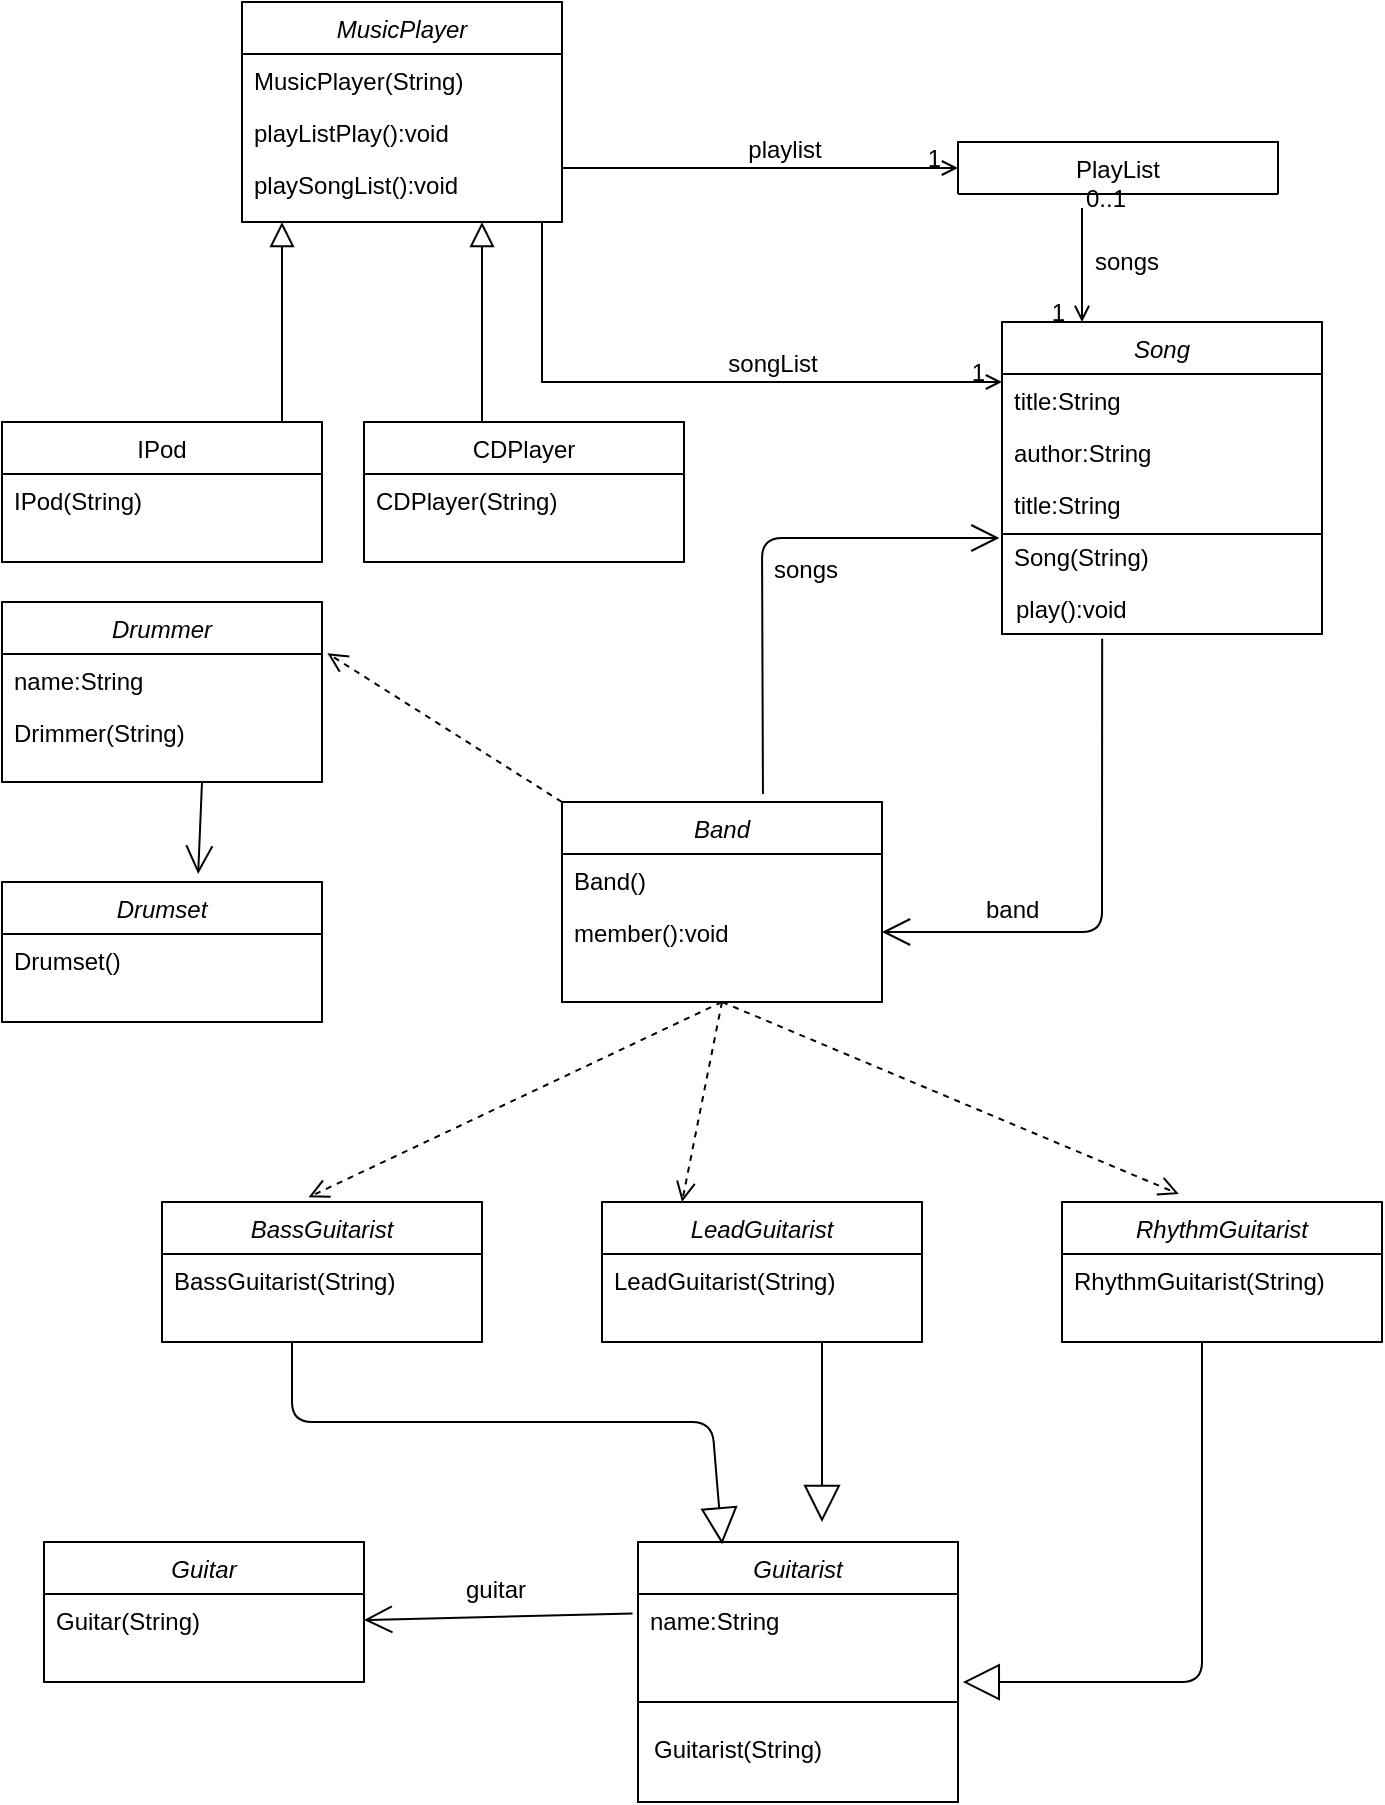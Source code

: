 <mxfile version="12.7.9" type="google"><diagram id="C5RBs43oDa-KdzZeNtuy" name="Page-1"><mxGraphModel dx="1264" dy="565" grid="1" gridSize="10" guides="1" tooltips="1" connect="1" arrows="1" fold="1" page="1" pageScale="1" pageWidth="827" pageHeight="1169" math="0" shadow="0"><root><object label="" id="WIyWlLk6GJQsqaUBKTNV-0"><mxCell/></object><mxCell id="WIyWlLk6GJQsqaUBKTNV-1" parent="WIyWlLk6GJQsqaUBKTNV-0"/><mxCell id="zkfFHV4jXpPFQw0GAbJ--0" value="MusicPlayer" style="swimlane;fontStyle=2;align=center;verticalAlign=top;childLayout=stackLayout;horizontal=1;startSize=26;horizontalStack=0;resizeParent=1;resizeLast=0;collapsible=1;marginBottom=0;rounded=0;shadow=0;strokeWidth=1;" parent="WIyWlLk6GJQsqaUBKTNV-1" vertex="1"><mxGeometry x="150" y="50" width="160" height="110" as="geometry"><mxRectangle x="230" y="140" width="160" height="26" as="alternateBounds"/></mxGeometry></mxCell><mxCell id="zkfFHV4jXpPFQw0GAbJ--1" value="MusicPlayer(String)" style="text;align=left;verticalAlign=top;spacingLeft=4;spacingRight=4;overflow=hidden;rotatable=0;points=[[0,0.5],[1,0.5]];portConstraint=eastwest;" parent="zkfFHV4jXpPFQw0GAbJ--0" vertex="1"><mxGeometry y="26" width="160" height="26" as="geometry"/></mxCell><mxCell id="zkfFHV4jXpPFQw0GAbJ--2" value="playListPlay():void" style="text;align=left;verticalAlign=top;spacingLeft=4;spacingRight=4;overflow=hidden;rotatable=0;points=[[0,0.5],[1,0.5]];portConstraint=eastwest;rounded=0;shadow=0;html=0;" parent="zkfFHV4jXpPFQw0GAbJ--0" vertex="1"><mxGeometry y="52" width="160" height="26" as="geometry"/></mxCell><mxCell id="zkfFHV4jXpPFQw0GAbJ--3" value="playSongList():void" style="text;align=left;verticalAlign=top;spacingLeft=4;spacingRight=4;overflow=hidden;rotatable=0;points=[[0,0.5],[1,0.5]];portConstraint=eastwest;rounded=0;shadow=0;html=0;" parent="zkfFHV4jXpPFQw0GAbJ--0" vertex="1"><mxGeometry y="78" width="160" height="26" as="geometry"/></mxCell><mxCell id="zkfFHV4jXpPFQw0GAbJ--6" value="IPod" style="swimlane;fontStyle=0;align=center;verticalAlign=top;childLayout=stackLayout;horizontal=1;startSize=26;horizontalStack=0;resizeParent=1;resizeLast=0;collapsible=1;marginBottom=0;rounded=0;shadow=0;strokeWidth=1;" parent="WIyWlLk6GJQsqaUBKTNV-1" vertex="1"><mxGeometry x="30" y="260" width="160" height="70" as="geometry"><mxRectangle x="30" y="260" width="160" height="26" as="alternateBounds"/></mxGeometry></mxCell><mxCell id="zkfFHV4jXpPFQw0GAbJ--7" value="IPod(String)" style="text;align=left;verticalAlign=top;spacingLeft=4;spacingRight=4;overflow=hidden;rotatable=0;points=[[0,0.5],[1,0.5]];portConstraint=eastwest;" parent="zkfFHV4jXpPFQw0GAbJ--6" vertex="1"><mxGeometry y="26" width="160" height="26" as="geometry"/></mxCell><mxCell id="zkfFHV4jXpPFQw0GAbJ--12" value="" style="endArrow=block;endSize=10;endFill=0;shadow=0;strokeWidth=1;rounded=0;edgeStyle=elbowEdgeStyle;elbow=vertical;" parent="WIyWlLk6GJQsqaUBKTNV-1" source="zkfFHV4jXpPFQw0GAbJ--6" target="zkfFHV4jXpPFQw0GAbJ--0" edge="1"><mxGeometry width="160" relative="1" as="geometry"><mxPoint x="200" y="203" as="sourcePoint"/><mxPoint x="200" y="203" as="targetPoint"/><Array as="points"><mxPoint x="170" y="230"/><mxPoint x="140" y="255"/></Array></mxGeometry></mxCell><mxCell id="zkfFHV4jXpPFQw0GAbJ--13" value="CDPlayer" style="swimlane;fontStyle=0;align=center;verticalAlign=top;childLayout=stackLayout;horizontal=1;startSize=26;horizontalStack=0;resizeParent=1;resizeLast=0;collapsible=1;marginBottom=0;rounded=0;shadow=0;strokeWidth=1;" parent="WIyWlLk6GJQsqaUBKTNV-1" vertex="1"><mxGeometry x="211" y="260" width="160" height="70" as="geometry"><mxRectangle x="210" y="260" width="170" height="26" as="alternateBounds"/></mxGeometry></mxCell><mxCell id="zkfFHV4jXpPFQw0GAbJ--14" value="CDPlayer(String)" style="text;align=left;verticalAlign=top;spacingLeft=4;spacingRight=4;overflow=hidden;rotatable=0;points=[[0,0.5],[1,0.5]];portConstraint=eastwest;" parent="zkfFHV4jXpPFQw0GAbJ--13" vertex="1"><mxGeometry y="26" width="160" height="26" as="geometry"/></mxCell><mxCell id="zkfFHV4jXpPFQw0GAbJ--15" value="" style="line;html=1;strokeWidth=1;align=left;verticalAlign=middle;spacingTop=-1;spacingLeft=3;spacingRight=3;rotatable=0;labelPosition=right;points=[];portConstraint=eastwest;" parent="zkfFHV4jXpPFQw0GAbJ--13" vertex="1"><mxGeometry y="52" width="160" as="geometry"/></mxCell><mxCell id="zkfFHV4jXpPFQw0GAbJ--16" value="" style="endArrow=block;endSize=10;endFill=0;shadow=0;strokeWidth=1;rounded=0;edgeStyle=elbowEdgeStyle;elbow=vertical;" parent="WIyWlLk6GJQsqaUBKTNV-1" source="zkfFHV4jXpPFQw0GAbJ--13" target="zkfFHV4jXpPFQw0GAbJ--0" edge="1"><mxGeometry width="160" relative="1" as="geometry"><mxPoint x="210" y="373" as="sourcePoint"/><mxPoint x="310" y="271" as="targetPoint"/><Array as="points"><mxPoint x="270" y="220"/><mxPoint x="250" y="190"/></Array></mxGeometry></mxCell><mxCell id="zkfFHV4jXpPFQw0GAbJ--17" value="PlayList" style="swimlane;fontStyle=0;align=center;verticalAlign=top;childLayout=stackLayout;horizontal=1;startSize=26;horizontalStack=0;resizeParent=1;resizeLast=0;collapsible=1;marginBottom=0;rounded=0;shadow=0;strokeWidth=1;" parent="WIyWlLk6GJQsqaUBKTNV-1" vertex="1" collapsed="1"><mxGeometry x="508" y="120" width="160" height="26" as="geometry"><mxRectangle x="508" y="120" width="160" height="90" as="alternateBounds"/></mxGeometry></mxCell><mxCell id="zkfFHV4jXpPFQw0GAbJ--18" value="PlayList()" style="text;align=left;verticalAlign=top;spacingLeft=4;spacingRight=4;overflow=hidden;rotatable=0;points=[[0,0.5],[1,0.5]];portConstraint=eastwest;" parent="zkfFHV4jXpPFQw0GAbJ--17" vertex="1"><mxGeometry y="26" width="160" height="26" as="geometry"/></mxCell><mxCell id="zkfFHV4jXpPFQw0GAbJ--19" value="songPlay(): void" style="text;align=left;verticalAlign=top;spacingLeft=4;spacingRight=4;overflow=hidden;rotatable=0;points=[[0,0.5],[1,0.5]];portConstraint=eastwest;rounded=0;shadow=0;html=0;" parent="zkfFHV4jXpPFQw0GAbJ--17" vertex="1"><mxGeometry y="52" width="160" height="26" as="geometry"/></mxCell><mxCell id="zkfFHV4jXpPFQw0GAbJ--26" value="" style="endArrow=open;shadow=0;strokeWidth=1;strokeColor=#000000;rounded=0;endFill=1;edgeStyle=elbowEdgeStyle;elbow=vertical;" parent="WIyWlLk6GJQsqaUBKTNV-1" source="zkfFHV4jXpPFQw0GAbJ--0" target="zkfFHV4jXpPFQw0GAbJ--17" edge="1"><mxGeometry x="0.5" y="41" relative="1" as="geometry"><mxPoint x="380" y="192" as="sourcePoint"/><mxPoint x="540" y="192" as="targetPoint"/><mxPoint x="-40" y="32" as="offset"/></mxGeometry></mxCell><mxCell id="zkfFHV4jXpPFQw0GAbJ--28" value="1" style="resizable=0;align=right;verticalAlign=bottom;labelBackgroundColor=none;fontSize=12;" parent="zkfFHV4jXpPFQw0GAbJ--26" connectable="0" vertex="1"><mxGeometry x="1" relative="1" as="geometry"><mxPoint x="-7" y="4" as="offset"/></mxGeometry></mxCell><mxCell id="zkfFHV4jXpPFQw0GAbJ--29" value="playlist" style="text;html=1;resizable=0;points=[];;align=center;verticalAlign=middle;labelBackgroundColor=none;rounded=0;shadow=0;strokeWidth=1;fontSize=12;" parent="zkfFHV4jXpPFQw0GAbJ--26" vertex="1" connectable="0"><mxGeometry x="0.5" y="49" relative="1" as="geometry"><mxPoint x="-38" y="40" as="offset"/></mxGeometry></mxCell><mxCell id="zd_y3AqNGAk5VOXz_r8b-4" value="Song" style="swimlane;fontStyle=2;align=center;verticalAlign=top;childLayout=stackLayout;horizontal=1;startSize=26;horizontalStack=0;resizeParent=1;resizeLast=0;collapsible=1;marginBottom=0;rounded=0;shadow=0;strokeWidth=1;" parent="WIyWlLk6GJQsqaUBKTNV-1" vertex="1"><mxGeometry x="530" y="210" width="160" height="156" as="geometry"><mxRectangle x="230" y="140" width="160" height="26" as="alternateBounds"/></mxGeometry></mxCell><mxCell id="zd_y3AqNGAk5VOXz_r8b-5" value="title:String" style="text;align=left;verticalAlign=top;spacingLeft=4;spacingRight=4;overflow=hidden;rotatable=0;points=[[0,0.5],[1,0.5]];portConstraint=eastwest;" parent="zd_y3AqNGAk5VOXz_r8b-4" vertex="1"><mxGeometry y="26" width="160" height="26" as="geometry"/></mxCell><mxCell id="zd_y3AqNGAk5VOXz_r8b-6" value="author:String" style="text;align=left;verticalAlign=top;spacingLeft=4;spacingRight=4;overflow=hidden;rotatable=0;points=[[0,0.5],[1,0.5]];portConstraint=eastwest;rounded=0;shadow=0;html=0;" parent="zd_y3AqNGAk5VOXz_r8b-4" vertex="1"><mxGeometry y="52" width="160" height="26" as="geometry"/></mxCell><mxCell id="zd_y3AqNGAk5VOXz_r8b-25" value="title:String" style="text;align=left;verticalAlign=top;spacingLeft=4;spacingRight=4;overflow=hidden;rotatable=0;points=[[0,0.5],[1,0.5]];portConstraint=eastwest;" parent="zd_y3AqNGAk5VOXz_r8b-4" vertex="1"><mxGeometry y="78" width="160" height="26" as="geometry"/></mxCell><mxCell id="zd_y3AqNGAk5VOXz_r8b-7" value="Song(String)&#10;" style="text;align=left;verticalAlign=top;spacingLeft=4;spacingRight=4;overflow=hidden;rotatable=0;points=[[0,0.5],[1,0.5]];portConstraint=eastwest;rounded=0;shadow=0;html=0;" parent="zd_y3AqNGAk5VOXz_r8b-4" vertex="1"><mxGeometry y="104" width="160" height="26" as="geometry"/></mxCell><mxCell id="zd_y3AqNGAk5VOXz_r8b-9" value="play():void" style="text;align=left;verticalAlign=top;spacingLeft=4;spacingRight=4;overflow=hidden;rotatable=0;points=[[0,0.5],[1,0.5]];portConstraint=eastwest;rounded=0;shadow=0;html=0;" parent="WIyWlLk6GJQsqaUBKTNV-1" vertex="1"><mxGeometry x="531" y="340" width="160" height="20" as="geometry"/></mxCell><mxCell id="zd_y3AqNGAk5VOXz_r8b-16" value="Band" style="swimlane;fontStyle=2;align=center;verticalAlign=top;childLayout=stackLayout;horizontal=1;startSize=26;horizontalStack=0;resizeParent=1;resizeLast=0;collapsible=1;marginBottom=0;rounded=0;shadow=0;strokeWidth=1;" parent="WIyWlLk6GJQsqaUBKTNV-1" vertex="1"><mxGeometry x="310" y="450" width="160" height="100" as="geometry"><mxRectangle x="230" y="140" width="160" height="26" as="alternateBounds"/></mxGeometry></mxCell><mxCell id="zd_y3AqNGAk5VOXz_r8b-17" value="Band()" style="text;align=left;verticalAlign=top;spacingLeft=4;spacingRight=4;overflow=hidden;rotatable=0;points=[[0,0.5],[1,0.5]];portConstraint=eastwest;" parent="zd_y3AqNGAk5VOXz_r8b-16" vertex="1"><mxGeometry y="26" width="160" height="26" as="geometry"/></mxCell><mxCell id="zd_y3AqNGAk5VOXz_r8b-18" value="member():void" style="text;align=left;verticalAlign=top;spacingLeft=4;spacingRight=4;overflow=hidden;rotatable=0;points=[[0,0.5],[1,0.5]];portConstraint=eastwest;rounded=0;shadow=0;html=0;" parent="zd_y3AqNGAk5VOXz_r8b-16" vertex="1"><mxGeometry y="52" width="160" height="26" as="geometry"/></mxCell><mxCell id="zd_y3AqNGAk5VOXz_r8b-20" value="Drummer" style="swimlane;fontStyle=2;align=center;verticalAlign=top;childLayout=stackLayout;horizontal=1;startSize=26;horizontalStack=0;resizeParent=1;resizeLast=0;collapsible=1;marginBottom=0;rounded=0;shadow=0;strokeWidth=1;" parent="WIyWlLk6GJQsqaUBKTNV-1" vertex="1"><mxGeometry x="30" y="350" width="160" height="90" as="geometry"><mxRectangle x="230" y="140" width="160" height="26" as="alternateBounds"/></mxGeometry></mxCell><mxCell id="zd_y3AqNGAk5VOXz_r8b-21" value="name:String" style="text;align=left;verticalAlign=top;spacingLeft=4;spacingRight=4;overflow=hidden;rotatable=0;points=[[0,0.5],[1,0.5]];portConstraint=eastwest;" parent="zd_y3AqNGAk5VOXz_r8b-20" vertex="1"><mxGeometry y="26" width="160" height="26" as="geometry"/></mxCell><mxCell id="zd_y3AqNGAk5VOXz_r8b-22" value="Drimmer(String)" style="text;align=left;verticalAlign=top;spacingLeft=4;spacingRight=4;overflow=hidden;rotatable=0;points=[[0,0.5],[1,0.5]];portConstraint=eastwest;rounded=0;shadow=0;html=0;" parent="zd_y3AqNGAk5VOXz_r8b-20" vertex="1"><mxGeometry y="52" width="160" height="26" as="geometry"/></mxCell><mxCell id="zd_y3AqNGAk5VOXz_r8b-32" value="Drumset" style="swimlane;fontStyle=2;align=center;verticalAlign=top;childLayout=stackLayout;horizontal=1;startSize=26;horizontalStack=0;resizeParent=1;resizeLast=0;collapsible=1;marginBottom=0;rounded=0;shadow=0;strokeWidth=1;" parent="WIyWlLk6GJQsqaUBKTNV-1" vertex="1"><mxGeometry x="30" y="490" width="160" height="70" as="geometry"><mxRectangle x="230" y="140" width="160" height="26" as="alternateBounds"/></mxGeometry></mxCell><mxCell id="zd_y3AqNGAk5VOXz_r8b-33" value="Drumset()" style="text;align=left;verticalAlign=top;spacingLeft=4;spacingRight=4;overflow=hidden;rotatable=0;points=[[0,0.5],[1,0.5]];portConstraint=eastwest;" parent="zd_y3AqNGAk5VOXz_r8b-32" vertex="1"><mxGeometry y="26" width="160" height="26" as="geometry"/></mxCell><mxCell id="zd_y3AqNGAk5VOXz_r8b-35" value="BassGuitarist" style="swimlane;fontStyle=2;align=center;verticalAlign=top;childLayout=stackLayout;horizontal=1;startSize=26;horizontalStack=0;resizeParent=1;resizeLast=0;collapsible=1;marginBottom=0;rounded=0;shadow=0;strokeWidth=1;" parent="WIyWlLk6GJQsqaUBKTNV-1" vertex="1"><mxGeometry x="110" y="650" width="160" height="70" as="geometry"><mxRectangle x="230" y="140" width="160" height="26" as="alternateBounds"/></mxGeometry></mxCell><mxCell id="zd_y3AqNGAk5VOXz_r8b-36" value="BassGuitarist(String)" style="text;align=left;verticalAlign=top;spacingLeft=4;spacingRight=4;overflow=hidden;rotatable=0;points=[[0,0.5],[1,0.5]];portConstraint=eastwest;" parent="zd_y3AqNGAk5VOXz_r8b-35" vertex="1"><mxGeometry y="26" width="160" height="26" as="geometry"/></mxCell><mxCell id="zd_y3AqNGAk5VOXz_r8b-37" value="LeadGuitarist" style="swimlane;fontStyle=2;align=center;verticalAlign=top;childLayout=stackLayout;horizontal=1;startSize=26;horizontalStack=0;resizeParent=1;resizeLast=0;collapsible=1;marginBottom=0;rounded=0;shadow=0;strokeWidth=1;" parent="WIyWlLk6GJQsqaUBKTNV-1" vertex="1"><mxGeometry x="330" y="650" width="160" height="70" as="geometry"><mxRectangle x="230" y="140" width="160" height="26" as="alternateBounds"/></mxGeometry></mxCell><mxCell id="zd_y3AqNGAk5VOXz_r8b-38" value="LeadGuitarist(String)" style="text;align=left;verticalAlign=top;spacingLeft=4;spacingRight=4;overflow=hidden;rotatable=0;points=[[0,0.5],[1,0.5]];portConstraint=eastwest;" parent="zd_y3AqNGAk5VOXz_r8b-37" vertex="1"><mxGeometry y="26" width="160" height="26" as="geometry"/></mxCell><mxCell id="zd_y3AqNGAk5VOXz_r8b-39" value="RhythmGuitarist" style="swimlane;fontStyle=2;align=center;verticalAlign=top;childLayout=stackLayout;horizontal=1;startSize=26;horizontalStack=0;resizeParent=1;resizeLast=0;collapsible=1;marginBottom=0;rounded=0;shadow=0;strokeWidth=1;" parent="WIyWlLk6GJQsqaUBKTNV-1" vertex="1"><mxGeometry x="560" y="650" width="160" height="70" as="geometry"><mxRectangle x="230" y="140" width="160" height="26" as="alternateBounds"/></mxGeometry></mxCell><mxCell id="zd_y3AqNGAk5VOXz_r8b-40" value="RhythmGuitarist(String)" style="text;align=left;verticalAlign=top;spacingLeft=4;spacingRight=4;overflow=hidden;rotatable=0;points=[[0,0.5],[1,0.5]];portConstraint=eastwest;" parent="zd_y3AqNGAk5VOXz_r8b-39" vertex="1"><mxGeometry y="26" width="160" height="26" as="geometry"/></mxCell><mxCell id="zd_y3AqNGAk5VOXz_r8b-41" value="Guitarist" style="swimlane;fontStyle=2;align=center;verticalAlign=top;childLayout=stackLayout;horizontal=1;startSize=26;horizontalStack=0;resizeParent=1;resizeLast=0;collapsible=1;marginBottom=0;rounded=0;shadow=0;strokeWidth=1;" parent="WIyWlLk6GJQsqaUBKTNV-1" vertex="1"><mxGeometry x="348" y="820" width="160" height="130" as="geometry"><mxRectangle x="230" y="140" width="160" height="26" as="alternateBounds"/></mxGeometry></mxCell><mxCell id="zd_y3AqNGAk5VOXz_r8b-42" value="name:String" style="text;align=left;verticalAlign=top;spacingLeft=4;spacingRight=4;overflow=hidden;rotatable=0;points=[[0,0.5],[1,0.5]];portConstraint=eastwest;" parent="zd_y3AqNGAk5VOXz_r8b-41" vertex="1"><mxGeometry y="26" width="160" height="54" as="geometry"/></mxCell><mxCell id="zd_y3AqNGAk5VOXz_r8b-49" value="" style="rounded=0;whiteSpace=wrap;html=1;shadow=0;fillColor=none;gradientColor=none;align=left;" parent="zd_y3AqNGAk5VOXz_r8b-41" vertex="1"><mxGeometry y="80" width="160" height="50" as="geometry"/></mxCell><mxCell id="zd_y3AqNGAk5VOXz_r8b-78" value="" style="rounded=0;whiteSpace=wrap;html=1;shadow=0;fillColor=none;gradientColor=none;align=left;" parent="zd_y3AqNGAk5VOXz_r8b-41" vertex="1"><mxGeometry y="130" width="160" as="geometry"/></mxCell><mxCell id="zd_y3AqNGAk5VOXz_r8b-45" value="Guitar" style="swimlane;fontStyle=2;align=center;verticalAlign=top;childLayout=stackLayout;horizontal=1;startSize=26;horizontalStack=0;resizeParent=1;resizeLast=0;collapsible=1;marginBottom=0;rounded=0;shadow=0;strokeWidth=1;" parent="WIyWlLk6GJQsqaUBKTNV-1" vertex="1"><mxGeometry x="51" y="820" width="160" height="70" as="geometry"><mxRectangle x="230" y="140" width="160" height="26" as="alternateBounds"/></mxGeometry></mxCell><mxCell id="zd_y3AqNGAk5VOXz_r8b-46" value="Guitar(String)" style="text;align=left;verticalAlign=top;spacingLeft=4;spacingRight=4;overflow=hidden;rotatable=0;points=[[0,0.5],[1,0.5]];portConstraint=eastwest;" parent="zd_y3AqNGAk5VOXz_r8b-45" vertex="1"><mxGeometry y="26" width="160" height="26" as="geometry"/></mxCell><mxCell id="zd_y3AqNGAk5VOXz_r8b-47" value="" style="rounded=0;whiteSpace=wrap;html=1;shadow=0;fillColor=none;gradientColor=none;align=left;" parent="WIyWlLk6GJQsqaUBKTNV-1" vertex="1"><mxGeometry x="530" y="316" width="160" height="50" as="geometry"/></mxCell><mxCell id="zd_y3AqNGAk5VOXz_r8b-48" value="Guitarist(String)" style="text;align=left;verticalAlign=top;spacingLeft=4;spacingRight=4;overflow=hidden;rotatable=0;points=[[0,0.5],[1,0.5]];portConstraint=eastwest;" parent="WIyWlLk6GJQsqaUBKTNV-1" vertex="1"><mxGeometry x="350" y="910" width="160" height="26" as="geometry"/></mxCell><mxCell id="zd_y3AqNGAk5VOXz_r8b-50" value="" style="endArrow=open;shadow=0;strokeWidth=1;strokeColor=#000000;rounded=0;endFill=1;edgeStyle=elbowEdgeStyle;elbow=vertical;" parent="WIyWlLk6GJQsqaUBKTNV-1" edge="1"><mxGeometry x="0.5" y="41" relative="1" as="geometry"><mxPoint x="300" y="160" as="sourcePoint"/><mxPoint x="530" y="240" as="targetPoint"/><mxPoint x="-40" y="32" as="offset"/><Array as="points"><mxPoint x="520" y="240"/><mxPoint x="430" y="240"/><mxPoint x="440" y="240"/></Array></mxGeometry></mxCell><mxCell id="zd_y3AqNGAk5VOXz_r8b-52" value="1" style="resizable=0;align=right;verticalAlign=bottom;labelBackgroundColor=none;fontSize=12;" parent="zd_y3AqNGAk5VOXz_r8b-50" connectable="0" vertex="1"><mxGeometry x="1" relative="1" as="geometry"><mxPoint x="-7" y="4" as="offset"/></mxGeometry></mxCell><mxCell id="zd_y3AqNGAk5VOXz_r8b-53" value="songList" style="text;html=1;resizable=0;points=[];;align=center;verticalAlign=middle;labelBackgroundColor=none;rounded=0;shadow=0;strokeWidth=1;fontSize=12;" parent="zd_y3AqNGAk5VOXz_r8b-50" vertex="1" connectable="0"><mxGeometry x="0.5" y="49" relative="1" as="geometry"><mxPoint x="-38" y="40" as="offset"/></mxGeometry></mxCell><mxCell id="zd_y3AqNGAk5VOXz_r8b-54" value="" style="endArrow=open;shadow=0;strokeWidth=1;strokeColor=#000000;rounded=0;endFill=1;edgeStyle=elbowEdgeStyle;elbow=vertical;entryX=0.25;entryY=0;entryDx=0;entryDy=0;" parent="WIyWlLk6GJQsqaUBKTNV-1" target="zd_y3AqNGAk5VOXz_r8b-4" edge="1"><mxGeometry x="0.5" y="41" relative="1" as="geometry"><mxPoint x="570" y="153" as="sourcePoint"/><mxPoint x="528" y="153" as="targetPoint"/><mxPoint x="-40" y="32" as="offset"/></mxGeometry></mxCell><mxCell id="zd_y3AqNGAk5VOXz_r8b-55" value="0..1" style="resizable=0;align=left;verticalAlign=bottom;labelBackgroundColor=none;fontSize=12;" parent="zd_y3AqNGAk5VOXz_r8b-54" connectable="0" vertex="1"><mxGeometry x="-1" relative="1" as="geometry"><mxPoint y="4" as="offset"/></mxGeometry></mxCell><mxCell id="zd_y3AqNGAk5VOXz_r8b-56" value="1" style="resizable=0;align=right;verticalAlign=bottom;labelBackgroundColor=none;fontSize=12;" parent="zd_y3AqNGAk5VOXz_r8b-54" connectable="0" vertex="1"><mxGeometry x="1" relative="1" as="geometry"><mxPoint x="-7" y="4" as="offset"/></mxGeometry></mxCell><mxCell id="zd_y3AqNGAk5VOXz_r8b-58" value="songs" style="text;html=1;resizable=0;points=[];;align=center;verticalAlign=middle;labelBackgroundColor=none;rounded=0;shadow=0;strokeWidth=1;fontSize=12;" parent="WIyWlLk6GJQsqaUBKTNV-1" vertex="1" connectable="0"><mxGeometry x="630" y="140" as="geometry"><mxPoint x="-38" y="40" as="offset"/></mxGeometry></mxCell><mxCell id="zd_y3AqNGAk5VOXz_r8b-61" value="" style="html=1;verticalAlign=bottom;endArrow=open;dashed=1;endSize=8;exitX=0;exitY=0;exitDx=0;exitDy=0;entryX=1.017;entryY=-0.015;entryDx=0;entryDy=0;entryPerimeter=0;" parent="WIyWlLk6GJQsqaUBKTNV-1" source="zd_y3AqNGAk5VOXz_r8b-16" target="zd_y3AqNGAk5VOXz_r8b-21" edge="1"><mxGeometry x="-0.462" y="121" relative="1" as="geometry"><mxPoint x="390" y="630" as="sourcePoint"/><mxPoint x="200" y="380" as="targetPoint"/><mxPoint as="offset"/></mxGeometry></mxCell><mxCell id="zd_y3AqNGAk5VOXz_r8b-62" value="" style="endArrow=open;endFill=1;endSize=12;html=1;entryX=0.613;entryY=-0.057;entryDx=0;entryDy=0;entryPerimeter=0;" parent="WIyWlLk6GJQsqaUBKTNV-1" target="zd_y3AqNGAk5VOXz_r8b-32" edge="1"><mxGeometry width="160" relative="1" as="geometry"><mxPoint x="130" y="440" as="sourcePoint"/><mxPoint x="130" y="480" as="targetPoint"/></mxGeometry></mxCell><mxCell id="zd_y3AqNGAk5VOXz_r8b-64" value="" style="endArrow=open;endFill=1;endSize=12;html=1;exitX=0.313;exitY=1.048;exitDx=0;exitDy=0;exitPerimeter=0;entryX=1;entryY=0.5;entryDx=0;entryDy=0;" parent="WIyWlLk6GJQsqaUBKTNV-1" source="zd_y3AqNGAk5VOXz_r8b-47" target="zd_y3AqNGAk5VOXz_r8b-18" edge="1"><mxGeometry width="160" relative="1" as="geometry"><mxPoint x="310" y="370" as="sourcePoint"/><mxPoint x="470" y="370" as="targetPoint"/><Array as="points"><mxPoint x="580" y="515"/></Array></mxGeometry></mxCell><mxCell id="zd_y3AqNGAk5VOXz_r8b-66" value="songs" style="text;html=1;rotation=0;" parent="WIyWlLk6GJQsqaUBKTNV-1" vertex="1"><mxGeometry x="414" y="320" width="60" height="30" as="geometry"/></mxCell><mxCell id="zd_y3AqNGAk5VOXz_r8b-67" value="band" style="text;html=1;rotation=0;" parent="WIyWlLk6GJQsqaUBKTNV-1" vertex="1"><mxGeometry x="520" y="490" width="60" height="30" as="geometry"/></mxCell><mxCell id="zd_y3AqNGAk5VOXz_r8b-68" value="" style="html=1;verticalAlign=bottom;endArrow=open;dashed=1;endSize=8;exitX=0.5;exitY=1;exitDx=0;exitDy=0;entryX=0.365;entryY=-0.057;entryDx=0;entryDy=0;entryPerimeter=0;" parent="WIyWlLk6GJQsqaUBKTNV-1" source="zd_y3AqNGAk5VOXz_r8b-16" target="zd_y3AqNGAk5VOXz_r8b-39" edge="1"><mxGeometry x="-1" y="-103" relative="1" as="geometry"><mxPoint x="540" y="470" as="sourcePoint"/><mxPoint x="630" y="470" as="targetPoint"/><mxPoint x="-46" y="-8" as="offset"/></mxGeometry></mxCell><mxCell id="zd_y3AqNGAk5VOXz_r8b-69" value="" style="html=1;verticalAlign=bottom;endArrow=open;dashed=1;endSize=8;entryX=0.25;entryY=0;entryDx=0;entryDy=0;exitX=0.5;exitY=1;exitDx=0;exitDy=0;" parent="WIyWlLk6GJQsqaUBKTNV-1" source="zd_y3AqNGAk5VOXz_r8b-16" target="zd_y3AqNGAk5VOXz_r8b-37" edge="1"><mxGeometry x="-1" y="-103" relative="1" as="geometry"><mxPoint x="430" y="470" as="sourcePoint"/><mxPoint x="350" y="470" as="targetPoint"/><mxPoint x="-4" y="-3" as="offset"/></mxGeometry></mxCell><mxCell id="zd_y3AqNGAk5VOXz_r8b-70" value="" style="html=1;verticalAlign=bottom;endArrow=open;dashed=1;endSize=8;entryX=0.458;entryY=-0.034;entryDx=0;entryDy=0;entryPerimeter=0;" parent="WIyWlLk6GJQsqaUBKTNV-1" target="zd_y3AqNGAk5VOXz_r8b-35" edge="1"><mxGeometry x="-0.511" y="-79" relative="1" as="geometry"><mxPoint x="390" y="550" as="sourcePoint"/><mxPoint x="350" y="470" as="targetPoint"/><mxPoint as="offset"/></mxGeometry></mxCell><mxCell id="zd_y3AqNGAk5VOXz_r8b-72" value="" style="endArrow=block;endSize=16;endFill=0;html=1;" parent="WIyWlLk6GJQsqaUBKTNV-1" edge="1"><mxGeometry x="0.558" y="-90" width="160" relative="1" as="geometry"><mxPoint x="440" y="720" as="sourcePoint"/><mxPoint x="440" y="810" as="targetPoint"/><Array as="points"><mxPoint x="440" y="760"/></Array><mxPoint as="offset"/></mxGeometry></mxCell><mxCell id="zd_y3AqNGAk5VOXz_r8b-73" value="" style="endArrow=block;endSize=16;endFill=0;html=1;entryX=1.015;entryY=0.815;entryDx=0;entryDy=0;entryPerimeter=0;" parent="WIyWlLk6GJQsqaUBKTNV-1" target="zd_y3AqNGAk5VOXz_r8b-42" edge="1"><mxGeometry x="0.558" y="-90" width="160" relative="1" as="geometry"><mxPoint x="630" y="720" as="sourcePoint"/><mxPoint x="610" y="840" as="targetPoint"/><Array as="points"><mxPoint x="630" y="890"/></Array><mxPoint as="offset"/></mxGeometry></mxCell><mxCell id="zd_y3AqNGAk5VOXz_r8b-74" value="" style="endArrow=block;endSize=16;endFill=0;html=1;entryX=0.263;entryY=0.009;entryDx=0;entryDy=0;entryPerimeter=0;" parent="WIyWlLk6GJQsqaUBKTNV-1" target="zd_y3AqNGAk5VOXz_r8b-41" edge="1"><mxGeometry x="0.558" y="-90" width="160" relative="1" as="geometry"><mxPoint x="175" y="720" as="sourcePoint"/><mxPoint x="388" y="820" as="targetPoint"/><Array as="points"><mxPoint x="175" y="760"/><mxPoint x="385" y="760"/></Array><mxPoint as="offset"/></mxGeometry></mxCell><mxCell id="zd_y3AqNGAk5VOXz_r8b-77" value="guitar&lt;br&gt;" style="text;html=1;rotation=0;" parent="WIyWlLk6GJQsqaUBKTNV-1" vertex="1"><mxGeometry x="260" y="830" width="40" height="30" as="geometry"/></mxCell><mxCell id="zd_y3AqNGAk5VOXz_r8b-76" value="" style="endArrow=open;endFill=1;endSize=12;html=1;exitX=-0.017;exitY=0.181;exitDx=0;exitDy=0;exitPerimeter=0;entryX=1;entryY=0.5;entryDx=0;entryDy=0;" parent="WIyWlLk6GJQsqaUBKTNV-1" source="zd_y3AqNGAk5VOXz_r8b-42" target="zd_y3AqNGAk5VOXz_r8b-46" edge="1"><mxGeometry width="160" relative="1" as="geometry"><mxPoint x="370.0" y="692" as="sourcePoint"/><mxPoint x="486.84" y="603.6" as="targetPoint"/></mxGeometry></mxCell><mxCell id="zd_y3AqNGAk5VOXz_r8b-75" value="" style="endArrow=open;endFill=1;endSize=12;html=1;exitX=0.628;exitY=-0.04;exitDx=0;exitDy=0;exitPerimeter=0;entryX=-0.008;entryY=1.154;entryDx=0;entryDy=0;entryPerimeter=0;" parent="WIyWlLk6GJQsqaUBKTNV-1" source="zd_y3AqNGAk5VOXz_r8b-16" target="zd_y3AqNGAk5VOXz_r8b-25" edge="1"><mxGeometry width="160" relative="1" as="geometry"><mxPoint x="403.16" y="450" as="sourcePoint"/><mxPoint x="520" y="361.6" as="targetPoint"/><Array as="points"><mxPoint x="410" y="318"/></Array></mxGeometry></mxCell></root></mxGraphModel></diagram></mxfile>